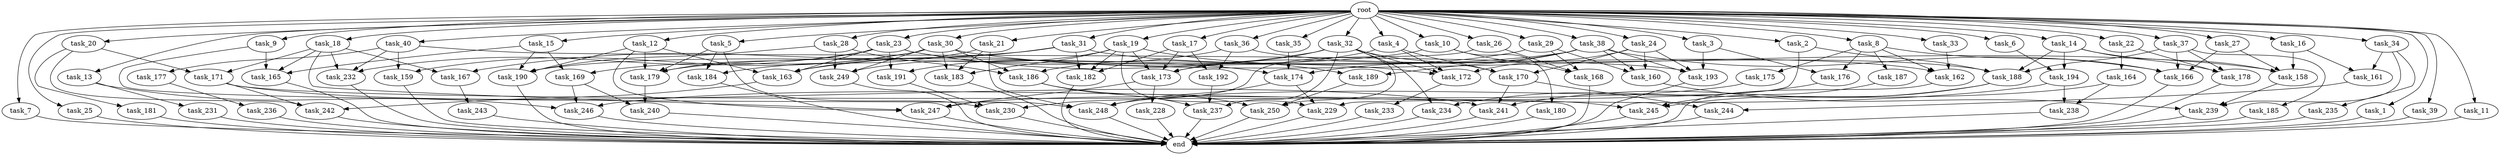 digraph G {
  task_162 [size="14860586844.160000"];
  task_189 [size="13915694039.040001"];
  task_240 [size="11682311045.120001"];
  task_15 [size="10.240000"];
  task_229 [size="20873541058.560001"];
  task_161 [size="6356551598.080000"];
  task_9 [size="10.240000"];
  task_40 [size="10.240000"];
  task_183 [size="10479720202.240000"];
  task_4 [size="10.240000"];
  task_179 [size="28003186769.920002"];
  task_20 [size="10.240000"];
  task_166 [size="17437567221.760002"];
  task_13 [size="10.240000"];
  task_14 [size="10.240000"];
  task_174 [size="16063177687.040001"];
  task_3 [size="10.240000"];
  task_159 [size="5583457484.800000"];
  task_192 [size="5583457484.800000"];
  task_5 [size="10.240000"];
  task_169 [size="8332236554.240000"];
  task_236 [size="4209067950.080000"];
  task_185 [size="4209067950.080000"];
  task_231 [size="6957847019.520000"];
  task_26 [size="10.240000"];
  task_28 [size="10.240000"];
  task_19 [size="10.240000"];
  task_158 [size="10393820856.320000"];
  task_175 [size="773094113.280000"];
  task_233 [size="5497558138.880000"];
  task_2 [size="10.240000"];
  task_186 [size="9105330667.520000"];
  task_172 [size="21646635171.840000"];
  task_7 [size="10.240000"];
  task_176 [size="4982162063.360000"];
  task_25 [size="10.240000"];
  task_163 [size="18726057410.560001"];
  task_36 [size="10.240000"];
  task_31 [size="10.240000"];
  task_188 [size="16750372454.400000"];
  task_232 [size="12541304504.320000"];
  task_191 [size="11166914969.600000"];
  task_23 [size="10.240000"];
  task_165 [size="12541304504.320000"];
  task_194 [size="1717986918.400000"];
  task_238 [size="6871947673.600000"];
  task_193 [size="22333829939.200001"];
  task_237 [size="8504035246.080000"];
  task_29 [size="10.240000"];
  task_1 [size="10.240000"];
  task_173 [size="11252814315.520000"];
  task_246 [size="21045339750.400002"];
  task_180 [size="2147483648.000000"];
  task_171 [size="4466765987.840000"];
  task_184 [size="10737418240.000000"];
  task_244 [size="4466765987.840000"];
  task_24 [size="10.240000"];
  task_18 [size="10.240000"];
  task_167 [size="6871947673.600000"];
  task_243 [size="1374389534.720000"];
  task_190 [size="15375982919.680000"];
  task_242 [size="9448928051.200001"];
  task_170 [size="14688788152.320000"];
  task_245 [size="8675833937.920000"];
  task_32 [size="10.240000"];
  task_12 [size="10.240000"];
  task_230 [size="12455405158.400000"];
  task_22 [size="10.240000"];
  task_248 [size="14688788152.320000"];
  task_168 [size="7387343749.120000"];
  task_21 [size="10.240000"];
  task_177 [size="4209067950.080000"];
  task_164 [size="4209067950.080000"];
  task_16 [size="10.240000"];
  task_30 [size="10.240000"];
  task_39 [size="10.240000"];
  task_8 [size="10.240000"];
  task_34 [size="10.240000"];
  root [size="0.000000"];
  task_17 [size="10.240000"];
  end [size="0.000000"];
  task_178 [size="9792525434.880001"];
  task_10 [size="10.240000"];
  task_27 [size="10.240000"];
  task_182 [size="13829794693.120001"];
  task_6 [size="10.240000"];
  task_37 [size="10.240000"];
  task_35 [size="10.240000"];
  task_33 [size="10.240000"];
  task_241 [size="6957847019.520000"];
  task_239 [size="14173392076.800001"];
  task_228 [size="343597383.680000"];
  task_38 [size="10.240000"];
  task_234 [size="2920577761.280000"];
  task_181 [size="3092376453.120000"];
  task_247 [size="9363028705.280001"];
  task_187 [size="773094113.280000"];
  task_11 [size="10.240000"];
  task_249 [size="9105330667.520000"];
  task_250 [size="1889785610.240000"];
  task_235 [size="4209067950.080000"];
  task_160 [size="16063177687.040001"];

  task_162 -> end [size="1.000000"];
  task_189 -> task_250 [size="33554432.000000"];
  task_240 -> end [size="1.000000"];
  task_15 -> task_190 [size="679477248.000000"];
  task_15 -> task_169 [size="679477248.000000"];
  task_15 -> task_165 [size="679477248.000000"];
  task_229 -> end [size="1.000000"];
  task_161 -> task_244 [size="301989888.000000"];
  task_9 -> task_165 [size="411041792.000000"];
  task_9 -> task_248 [size="411041792.000000"];
  task_40 -> task_159 [size="411041792.000000"];
  task_40 -> task_177 [size="411041792.000000"];
  task_40 -> task_232 [size="411041792.000000"];
  task_40 -> task_193 [size="411041792.000000"];
  task_183 -> end [size="1.000000"];
  task_4 -> task_186 [size="679477248.000000"];
  task_4 -> task_172 [size="679477248.000000"];
  task_4 -> task_170 [size="679477248.000000"];
  task_179 -> task_240 [size="301989888.000000"];
  task_20 -> task_181 [size="301989888.000000"];
  task_20 -> task_242 [size="301989888.000000"];
  task_20 -> task_171 [size="301989888.000000"];
  task_166 -> end [size="1.000000"];
  task_13 -> task_231 [size="679477248.000000"];
  task_13 -> task_246 [size="679477248.000000"];
  task_14 -> task_158 [size="134217728.000000"];
  task_14 -> task_178 [size="134217728.000000"];
  task_14 -> task_194 [size="134217728.000000"];
  task_14 -> task_188 [size="134217728.000000"];
  task_174 -> task_229 [size="679477248.000000"];
  task_174 -> task_248 [size="679477248.000000"];
  task_3 -> task_176 [size="411041792.000000"];
  task_3 -> task_193 [size="411041792.000000"];
  task_159 -> end [size="1.000000"];
  task_192 -> task_237 [size="679477248.000000"];
  task_5 -> task_179 [size="838860800.000000"];
  task_5 -> task_230 [size="838860800.000000"];
  task_5 -> task_184 [size="838860800.000000"];
  task_169 -> task_246 [size="838860800.000000"];
  task_169 -> task_240 [size="838860800.000000"];
  task_236 -> end [size="1.000000"];
  task_185 -> end [size="1.000000"];
  task_231 -> end [size="1.000000"];
  task_26 -> task_168 [size="301989888.000000"];
  task_26 -> task_230 [size="301989888.000000"];
  task_28 -> task_186 [size="75497472.000000"];
  task_28 -> task_190 [size="75497472.000000"];
  task_28 -> task_249 [size="75497472.000000"];
  task_19 -> task_189 [size="679477248.000000"];
  task_19 -> task_183 [size="679477248.000000"];
  task_19 -> task_182 [size="679477248.000000"];
  task_19 -> task_249 [size="679477248.000000"];
  task_19 -> task_173 [size="679477248.000000"];
  task_19 -> task_229 [size="679477248.000000"];
  task_158 -> task_239 [size="838860800.000000"];
  task_175 -> task_247 [size="209715200.000000"];
  task_233 -> end [size="1.000000"];
  task_2 -> task_188 [size="679477248.000000"];
  task_2 -> task_229 [size="679477248.000000"];
  task_186 -> task_250 [size="75497472.000000"];
  task_186 -> task_237 [size="75497472.000000"];
  task_172 -> task_233 [size="536870912.000000"];
  task_7 -> end [size="1.000000"];
  task_176 -> task_234 [size="209715200.000000"];
  task_25 -> end [size="1.000000"];
  task_163 -> task_242 [size="209715200.000000"];
  task_36 -> task_188 [size="411041792.000000"];
  task_36 -> task_192 [size="411041792.000000"];
  task_36 -> task_191 [size="411041792.000000"];
  task_31 -> task_162 [size="536870912.000000"];
  task_31 -> task_167 [size="536870912.000000"];
  task_31 -> task_182 [size="536870912.000000"];
  task_31 -> task_163 [size="536870912.000000"];
  task_188 -> task_241 [size="134217728.000000"];
  task_188 -> task_245 [size="134217728.000000"];
  task_232 -> end [size="1.000000"];
  task_191 -> task_230 [size="75497472.000000"];
  task_23 -> task_232 [size="679477248.000000"];
  task_23 -> task_191 [size="679477248.000000"];
  task_23 -> task_174 [size="679477248.000000"];
  task_23 -> task_172 [size="679477248.000000"];
  task_23 -> task_179 [size="679477248.000000"];
  task_23 -> task_163 [size="679477248.000000"];
  task_165 -> end [size="1.000000"];
  task_194 -> task_246 [size="536870912.000000"];
  task_194 -> task_238 [size="536870912.000000"];
  task_238 -> end [size="1.000000"];
  task_193 -> end [size="1.000000"];
  task_237 -> end [size="1.000000"];
  task_29 -> task_168 [size="209715200.000000"];
  task_29 -> task_173 [size="209715200.000000"];
  task_29 -> task_160 [size="209715200.000000"];
  task_1 -> end [size="1.000000"];
  task_173 -> task_228 [size="33554432.000000"];
  task_173 -> task_247 [size="33554432.000000"];
  task_246 -> end [size="1.000000"];
  task_180 -> end [size="1.000000"];
  task_171 -> task_242 [size="411041792.000000"];
  task_171 -> task_241 [size="411041792.000000"];
  task_171 -> task_245 [size="411041792.000000"];
  task_184 -> end [size="1.000000"];
  task_244 -> end [size="1.000000"];
  task_24 -> task_160 [size="679477248.000000"];
  task_24 -> task_193 [size="679477248.000000"];
  task_24 -> task_170 [size="679477248.000000"];
  task_24 -> task_172 [size="679477248.000000"];
  task_18 -> task_167 [size="134217728.000000"];
  task_18 -> task_232 [size="134217728.000000"];
  task_18 -> task_165 [size="134217728.000000"];
  task_18 -> task_171 [size="134217728.000000"];
  task_18 -> task_247 [size="134217728.000000"];
  task_167 -> task_243 [size="134217728.000000"];
  task_243 -> end [size="1.000000"];
  task_190 -> end [size="1.000000"];
  task_242 -> end [size="1.000000"];
  task_170 -> task_244 [size="134217728.000000"];
  task_170 -> task_241 [size="134217728.000000"];
  task_245 -> end [size="1.000000"];
  task_32 -> task_237 [size="75497472.000000"];
  task_32 -> task_173 [size="75497472.000000"];
  task_32 -> task_234 [size="75497472.000000"];
  task_32 -> task_172 [size="75497472.000000"];
  task_32 -> task_250 [size="75497472.000000"];
  task_32 -> task_170 [size="75497472.000000"];
  task_32 -> task_163 [size="75497472.000000"];
  task_12 -> task_179 [size="536870912.000000"];
  task_12 -> task_190 [size="536870912.000000"];
  task_12 -> task_247 [size="536870912.000000"];
  task_12 -> task_163 [size="536870912.000000"];
  task_230 -> end [size="1.000000"];
  task_22 -> task_178 [size="411041792.000000"];
  task_22 -> task_164 [size="411041792.000000"];
  task_248 -> end [size="1.000000"];
  task_168 -> end [size="1.000000"];
  task_21 -> task_183 [size="209715200.000000"];
  task_21 -> task_248 [size="209715200.000000"];
  task_21 -> task_184 [size="209715200.000000"];
  task_177 -> task_236 [size="411041792.000000"];
  task_164 -> task_238 [size="134217728.000000"];
  task_164 -> task_248 [size="134217728.000000"];
  task_16 -> task_158 [size="209715200.000000"];
  task_16 -> task_161 [size="209715200.000000"];
  task_30 -> task_183 [size="134217728.000000"];
  task_30 -> task_186 [size="134217728.000000"];
  task_30 -> task_169 [size="134217728.000000"];
  task_30 -> task_249 [size="134217728.000000"];
  task_30 -> task_158 [size="134217728.000000"];
  task_30 -> task_159 [size="134217728.000000"];
  task_39 -> end [size="1.000000"];
  task_8 -> task_162 [size="75497472.000000"];
  task_8 -> task_176 [size="75497472.000000"];
  task_8 -> task_175 [size="75497472.000000"];
  task_8 -> task_166 [size="75497472.000000"];
  task_8 -> task_187 [size="75497472.000000"];
  task_34 -> task_239 [size="411041792.000000"];
  task_34 -> task_235 [size="411041792.000000"];
  task_34 -> task_161 [size="411041792.000000"];
  root -> task_39 [size="1.000000"];
  root -> task_26 [size="1.000000"];
  root -> task_8 [size="1.000000"];
  root -> task_34 [size="1.000000"];
  root -> task_28 [size="1.000000"];
  root -> task_15 [size="1.000000"];
  root -> task_2 [size="1.000000"];
  root -> task_17 [size="1.000000"];
  root -> task_9 [size="1.000000"];
  root -> task_6 [size="1.000000"];
  root -> task_40 [size="1.000000"];
  root -> task_10 [size="1.000000"];
  root -> task_27 [size="1.000000"];
  root -> task_7 [size="1.000000"];
  root -> task_4 [size="1.000000"];
  root -> task_24 [size="1.000000"];
  root -> task_25 [size="1.000000"];
  root -> task_18 [size="1.000000"];
  root -> task_20 [size="1.000000"];
  root -> task_35 [size="1.000000"];
  root -> task_13 [size="1.000000"];
  root -> task_31 [size="1.000000"];
  root -> task_14 [size="1.000000"];
  root -> task_1 [size="1.000000"];
  root -> task_23 [size="1.000000"];
  root -> task_11 [size="1.000000"];
  root -> task_3 [size="1.000000"];
  root -> task_37 [size="1.000000"];
  root -> task_29 [size="1.000000"];
  root -> task_32 [size="1.000000"];
  root -> task_5 [size="1.000000"];
  root -> task_12 [size="1.000000"];
  root -> task_38 [size="1.000000"];
  root -> task_22 [size="1.000000"];
  root -> task_19 [size="1.000000"];
  root -> task_33 [size="1.000000"];
  root -> task_36 [size="1.000000"];
  root -> task_21 [size="1.000000"];
  root -> task_16 [size="1.000000"];
  root -> task_30 [size="1.000000"];
  task_17 -> task_192 [size="134217728.000000"];
  task_17 -> task_182 [size="134217728.000000"];
  task_17 -> task_173 [size="134217728.000000"];
  task_178 -> end [size="1.000000"];
  task_10 -> task_168 [size="209715200.000000"];
  task_10 -> task_180 [size="209715200.000000"];
  task_10 -> task_190 [size="209715200.000000"];
  task_27 -> task_158 [size="536870912.000000"];
  task_27 -> task_166 [size="536870912.000000"];
  task_182 -> end [size="1.000000"];
  task_6 -> task_194 [size="33554432.000000"];
  task_37 -> task_178 [size="411041792.000000"];
  task_37 -> task_188 [size="411041792.000000"];
  task_37 -> task_166 [size="411041792.000000"];
  task_37 -> task_185 [size="411041792.000000"];
  task_35 -> task_174 [size="209715200.000000"];
  task_33 -> task_162 [size="838860800.000000"];
  task_241 -> end [size="1.000000"];
  task_239 -> end [size="1.000000"];
  task_228 -> end [size="1.000000"];
  task_38 -> task_189 [size="679477248.000000"];
  task_38 -> task_174 [size="679477248.000000"];
  task_38 -> task_179 [size="679477248.000000"];
  task_38 -> task_160 [size="679477248.000000"];
  task_38 -> task_166 [size="679477248.000000"];
  task_38 -> task_193 [size="679477248.000000"];
  task_234 -> end [size="1.000000"];
  task_181 -> end [size="1.000000"];
  task_247 -> end [size="1.000000"];
  task_187 -> task_245 [size="301989888.000000"];
  task_11 -> end [size="1.000000"];
  task_249 -> end [size="1.000000"];
  task_250 -> end [size="1.000000"];
  task_235 -> end [size="1.000000"];
  task_160 -> task_239 [size="134217728.000000"];
}
